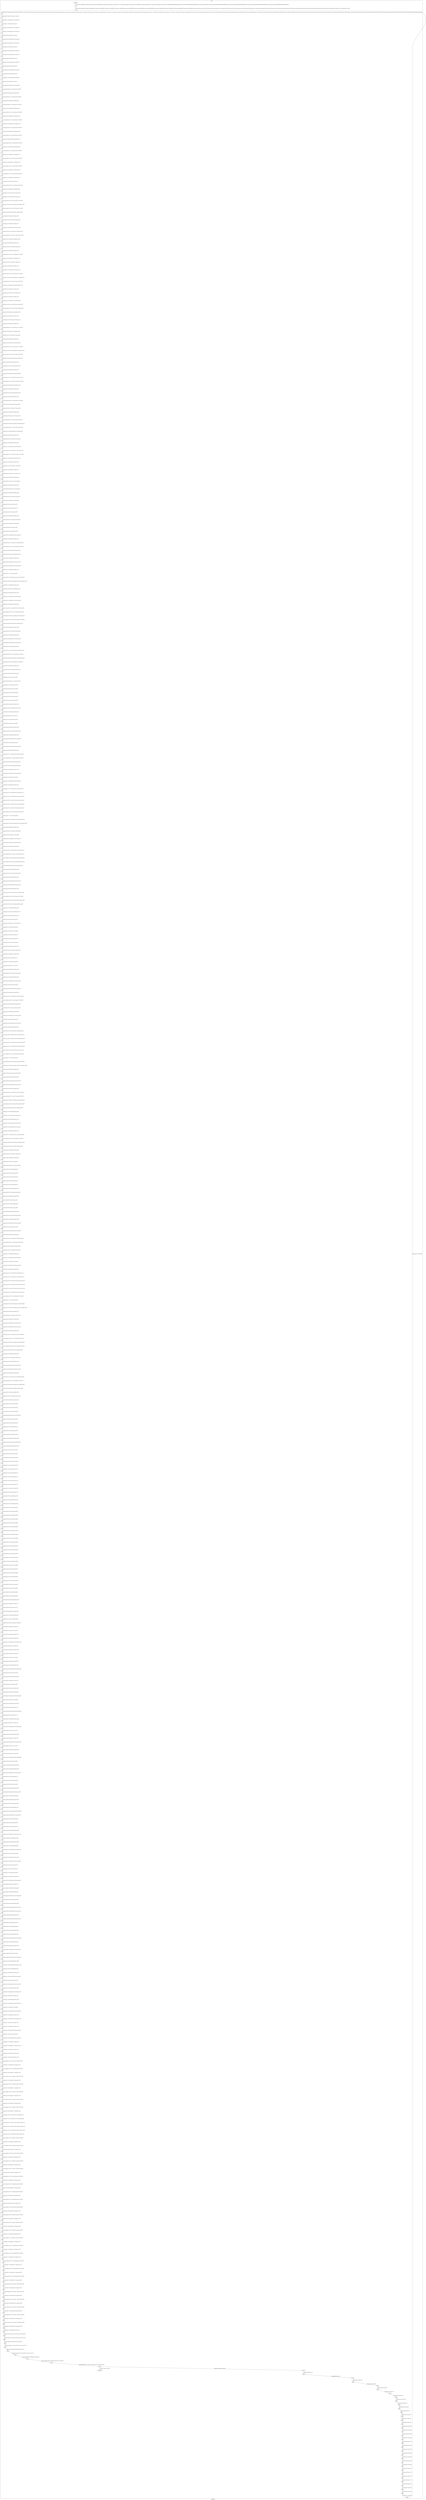 digraph G {
label="Btor2XCFA";
subgraph cluster_0 {
label="main";
main_init[];
l1[];
l3[];
l4[];
l5[];
l6[];
l7[];
l8[];
l9[];
l10[];
l11[];
l12[];
l13[];
l14[];
l15[];
l16[];
l17[];
l18[];
l19[];
l20[];
l21[];
l22[];
l23[];
l24[];
l25[];
l26[];
l27[];
l28[];
l29[];
l30[];
l31[];
l32[];
l33[];
l34[];
l35[];
l36[];
l37[];
l38[];
l39[];
l40[];
l41[];
l42[];
l43[];
l44[];
l45[];
l46[];
l47[];
l48[];
l49[];
l50[];
l51[];
l52[];
l53[];
l54[];
l55[];
l56[];
l57[];
l58[];
l59[];
l60[];
l61[];
l62[];
l63[];
l64[];
l65[];
l66[];
l67[];
l68[];
l69[];
l70[];
l71[];
l72[];
l73[];
l74[];
l75[];
l76[];
l77[];
l78[];
l79[];
l80[];
l81[];
l82[];
l83[];
l84[];
l85[];
l86[];
l87[];
l88[];
l89[];
l90[];
l91[];
l92[];
l93[];
l94[];
l95[];
l96[];
l97[];
l98[];
l99[];
l100[];
l101[];
l102[];
l103[];
l104[];
l105[];
l106[];
l107[];
l108[];
l109[];
l110[];
l111[];
l112[];
l113[];
l114[];
l115[];
l116[];
l117[];
l118[];
l119[];
l120[];
l121[];
l122[];
l123[];
l124[];
l125[];
l126[];
l127[];
l128[];
l129[];
l130[];
l131[];
l132[];
l133[];
l134[];
l135[];
l136[];
l137[];
l138[];
l139[];
l140[];
l141[];
l142[];
l143[];
l144[];
l145[];
l146[];
l147[];
l148[];
l149[];
l150[];
l151[];
l152[];
l153[];
l154[];
l155[];
l156[];
l157[];
l158[];
l159[];
l160[];
l161[];
l162[];
l163[];
l164[];
l165[];
l166[];
l167[];
l168[];
l169[];
l170[];
l171[];
l172[];
l173[];
l174[];
l175[];
l176[];
l177[];
l178[];
l179[];
l180[];
l181[];
l182[];
l183[];
l184[];
l185[];
l186[];
l187[];
l188[];
l189[];
l190[];
l191[];
l192[];
l193[];
l194[];
l195[];
l196[];
l197[];
l198[];
l199[];
l200[];
l201[];
l202[];
l203[];
l204[];
l205[];
l206[];
l207[];
l208[];
l209[];
l210[];
l211[];
l212[];
l213[];
l214[];
l215[];
l216[];
l217[];
l218[];
l219[];
l220[];
l221[];
l222[];
l223[];
l224[];
l225[];
l226[];
l227[];
l228[];
l229[];
l230[];
l231[];
l232[];
l233[];
l234[];
l235[];
l236[];
l237[];
l238[];
l239[];
l240[];
l241[];
l242[];
l243[];
l244[];
l245[];
l246[];
l247[];
l248[];
l249[];
l250[];
l251[];
l252[];
l253[];
l254[];
l255[];
l256[];
l257[];
l258[];
l259[];
l260[];
l261[];
l262[];
l263[];
l264[];
l265[];
l266[];
l267[];
l268[];
l269[];
l270[];
l271[];
l272[];
l273[];
l274[];
l275[];
l276[];
l277[];
l278[];
l279[];
l280[];
l281[];
l282[];
l283[];
l284[];
l285[];
l286[];
l287[];
l288[];
l289[];
l290[];
l291[];
l292[];
l293[];
l294[];
l295[];
l296[];
l297[];
l298[];
l299[];
l300[];
l301[];
l302[];
l303[];
l304[];
l305[];
l306[];
l307[];
l308[];
l309[];
l310[];
l311[];
l312[];
l313[];
l314[];
l315[];
l316[];
l317[];
l318[];
l319[];
l320[];
l321[];
l322[];
l323[];
l324[];
l325[];
l326[];
l327[];
l328[];
l329[];
l330[];
l331[];
l332[];
l333[];
l334[];
l335[];
l336[];
l337[];
l338[];
l339[];
l340[];
l341[];
l342[];
l343[];
l344[];
l345[];
l346[];
l347[];
l348[];
l349[];
l350[];
l351[];
l352[];
l353[];
l354[];
l355[];
l356[];
l357[];
l358[];
l359[];
l360[];
l361[];
l362[];
l363[];
l364[];
l365[];
l366[];
l367[];
l368[];
l369[];
l370[];
l371[];
l372[];
l373[];
l374[];
l375[];
l376[];
l377[];
l378[];
l379[];
l380[];
l381[];
l382[];
l383[];
l384[];
l385[];
l386[];
l387[];
l388[];
l389[];
l390[];
l391[];
l392[];
l393[];
l394[];
l395[];
l396[];
l397[];
l398[];
l399[];
l400[];
l401[];
l402[];
l403[];
l404[];
l405[];
l406[];
l407[];
l408[];
l409[];
l410[];
l411[];
l412[];
l413[];
l414[];
l415[];
l416[];
l417[];
l418[];
l419[];
l420[];
l421[];
l422[];
l423[];
l424[];
l425[];
l426[];
l427[];
l428[];
l429[];
l430[];
l431[];
l432[];
l433[];
l434[];
l435[];
l436[];
l437[];
l438[];
l439[];
l440[];
l441[];
l442[];
l443[];
l444[];
l445[];
l446[];
l447[];
l448[];
l449[];
l450[];
l451[];
l452[];
l453[];
l454[];
l455[];
l456[];
l457[];
l458[];
l459[];
l460[];
l461[];
l462[];
l463[];
l464[];
l465[];
l466[];
l467[];
l468[];
l469[];
l470[];
l471[];
l472[];
l473[];
l474[];
l475[];
l476[];
l477[];
l478[];
l479[];
l480[];
l481[];
l482[];
l483[];
l484[];
l485[];
l486[];
l487[];
l488[];
l489[];
l490[];
l491[];
l492[];
l493[];
l494[];
l495[];
l496[];
l497[];
l498[];
l499[];
l500[];
l501[];
l502[];
l503[];
l504[];
l505[];
l506[];
l507[];
l508[];
l509[];
l510[];
l511[];
l512[];
l513[];
l514[];
l515[];
l516[];
l517[];
l518[];
l519[];
l520[];
l521[];
l522[];
l523[];
l524[];
l525[];
l526[];
l527[];
l528[];
l529[];
l530[];
l531[];
l532[];
l533[];
l534[];
l535[];
l536[];
l537[];
l538[];
l539[];
l540[];
l541[];
l542[];
l543[];
l544[];
l545[];
l546[];
l547[];
l548[];
l549[];
l550[];
l551[];
l552[];
l553[];
l554[];
l555[];
l556[];
l557[];
l558[];
l559[];
l560[];
l561[];
l562[];
l563[];
l564[];
l565[];
l566[];
l567[];
l568[];
l569[];
l570[];
l571[];
l572[];
l573[];
l574[];
l575[];
l576[];
l577[];
l578[];
l579[];
l580[];
l581[];
l582[];
l583[];
l584[];
l585[];
l586[];
l587[];
l588[];
l589[];
l590[];
l591[];
l592[];
l593[];
l594[];
l595[];
l596[];
l597[];
l598[];
l599[];
l600[];
l601[];
l602[];
l603[];
l604[];
l605[];
l606[];
l607[];
l608[];
l609[];
l610[];
l611[];
l612[];
l613[];
l614[];
l615[];
l616[];
main_error[];
l617[];
l618[];
l619[];
l620[];
l621[];
l622[];
l623[];
l624[];
l625[];
l626[];
l627[];
l628[];
l629[];
l630[];
l631[];
l632[];
l633[];
l634[];
l635[];
l636[];
l637[];
l638[];
l639[];
l640[];
l641[];
l642[];
l643[];
l644[];
l645[];
l646[];
l647[];
l648[];
l649[];
l650[];
main_init -> l1 [label="[(assign const_5 #b00000000),(assign const_30 #b0),(assign const_94 #b00000000),(assign const_185 #b1),(assign const_188 #b11111111),(assign const_194 #b00011000),(assign const_197 #b00000001),(assign const_218 #b00001110),(assign const_241 #b00000110),(assign const_312 #b000000000000000000000000),(assign const_314 #b00000000000000000000000000000000),(assign const_336 #b00000010),(assign const_385 #b00000000000000000000000000011000),(assign const_455 #b00000000000000000000000000001110),(assign const_525 #b00000000000000000000000000000110),(assign const_797 #b00000000000000000000000000000001)] "];
l3 -> l4 [label="[(havoc input_121),(havoc input_123),(havoc input_125),(havoc input_127),(havoc input_129),(havoc input_131),(havoc input_133),(havoc input_135),(havoc input_137),(havoc input_139),(havoc input_141),(havoc input_143),(havoc input_145),(havoc input_147),(havoc input_149),(havoc input_151),(havoc input_153),(havoc input_155),(havoc input_157),(havoc input_159),(havoc input_161),(havoc input_163),(havoc input_165),(havoc input_167),(havoc input_169),(havoc input_171),(havoc input_173),(havoc input_175),(havoc input_177),(havoc input_179),(havoc input_181),(havoc input_183),(havoc input_187),(havoc input_192),(havoc input_203),(havoc input_211),(havoc input_216),(havoc input_226),(havoc input_234),(havoc input_239),(havoc input_249),(havoc input_257),(havoc input_262),(havoc input_271),(havoc input_279),(havoc input_282),(havoc input_285),(havoc input_288),(havoc input_291),(havoc input_298),(havoc input_308),(havoc input_320),(havoc input_332),(havoc input_344),(havoc input_355),(havoc input_362),(havoc input_372),(havoc input_391),(havoc input_403),(havoc input_414),(havoc input_425),(havoc input_432),(havoc input_442),(havoc input_461),(havoc input_473),(havoc input_484),(havoc input_495),(havoc input_502),(havoc input_512),(havoc input_531),(havoc input_543),(havoc input_554)] "];
l4 -> l5 [label="[(assign binary_75 (bvand (bvnot state_31) state_33))] "];
l5 -> l6 [label="[(assign binary_76 (bvand binary_75 (bvnot state_35)))] "];
l6 -> l7 [label="[(assign binary_77 (bvand binary_76 state_37))] "];
l7 -> l8 [label="[(assign binary_78 (bvand binary_77 (bvnot state_39)))] "];
l8 -> l9 [label="[(assign binary_79 (bvand binary_78 (bvnot state_41)))] "];
l9 -> l10 [label="[(assign binary_80 (bvand binary_79 state_43))] "];
l10 -> l11 [label="[(assign binary_81 (bvand binary_80 (bvnot state_45)))] "];
l11 -> l12 [label="[(assign binary_82 (bvand binary_81 (bvnot state_47)))] "];
l12 -> l13 [label="[(assign binary_83 (bvand binary_82 state_49))] "];
l13 -> l14 [label="[(assign binary_84 (bvand binary_83 (bvnot state_51)))] "];
l14 -> l15 [label="[(assign binary_85 (bvand binary_84 (bvnot state_53)))] "];
l15 -> l16 [label="[(assign binary_86 (bvand binary_85 state_55))] "];
l16 -> l17 [label="[(assign binary_87 (bvand binary_86 (bvnot state_57)))] "];
l17 -> l18 [label="[(assign binary_88 (bvand binary_87 state_59))] "];
l18 -> l19 [label="[(assign binary_89 (bvand binary_88 (bvnot state_61)))] "];
l19 -> l20 [label="[(assign binary_90 (bvand binary_89 state_63))] "];
l20 -> l21 [label="[(assign binary_91 (bvand binary_90 (bvnot state_65)))] "];
l21 -> l22 [label="[(assign binary_92 (bvand binary_91 state_67))] "];
l22 -> l23 [label="[(assign binary_93 (bvand binary_92 (bvnot state_69)))] "];
l23 -> l24 [label="[(assign comparison_95 (ite (= const_94 state_6) #b1 #b0))] "];
l24 -> l25 [label="[(assign binary_96 (bvand binary_93 comparison_95))] "];
l25 -> l26 [label="[(assign comparison_97 (ite (= const_94 state_8) #b1 #b0))] "];
l26 -> l27 [label="[(assign binary_98 (bvand binary_96 comparison_97))] "];
l27 -> l28 [label="[(assign comparison_99 (ite (= const_94 state_10) #b1 #b0))] "];
l28 -> l29 [label="[(assign binary_100 (bvand binary_98 comparison_99))] "];
l29 -> l30 [label="[(assign comparison_101 (ite (= const_94 state_12) #b1 #b0))] "];
l30 -> l31 [label="[(assign binary_102 (bvand binary_100 comparison_101))] "];
l31 -> l32 [label="[(assign comparison_103 (ite (= const_94 state_14) #b1 #b0))] "];
l32 -> l33 [label="[(assign binary_104 (bvand binary_102 comparison_103))] "];
l33 -> l34 [label="[(assign comparison_105 (ite (= const_94 state_16) #b1 #b0))] "];
l34 -> l35 [label="[(assign binary_106 (bvand binary_104 comparison_105))] "];
l35 -> l36 [label="[(assign comparison_107 (ite (= const_94 state_18) #b1 #b0))] "];
l36 -> l37 [label="[(assign binary_108 (bvand binary_106 comparison_107))] "];
l37 -> l38 [label="[(assign comparison_109 (ite (= const_94 state_20) #b1 #b0))] "];
l38 -> l39 [label="[(assign binary_110 (bvand binary_108 comparison_109))] "];
l39 -> l40 [label="[(assign comparison_111 (ite (= const_94 state_22) #b1 #b0))] "];
l40 -> l41 [label="[(assign binary_112 (bvand binary_110 comparison_111))] "];
l41 -> l42 [label="[(assign comparison_113 (ite (= const_94 state_24) #b1 #b0))] "];
l42 -> l43 [label="[(assign binary_114 (bvand binary_112 comparison_113))] "];
l43 -> l44 [label="[(assign comparison_115 (ite (= const_94 state_26) #b1 #b0))] "];
l44 -> l45 [label="[(assign binary_116 (bvand binary_114 comparison_115))] "];
l45 -> l46 [label="[(assign comparison_117 (ite (= const_94 state_28) #b1 #b0))] "];
l46 -> l47 [label="[(assign binary_118 (bvand binary_116 comparison_117))] "];
l47 -> l48 [label="[(assign binary_119 (bvand state_73 binary_118))] "];
l48 -> l49 [label="[(assign comparison_189 (ite (= const_188 input_123) #b1 #b0))] "];
l49 -> l50 [label="[(assign binary_190 (bvand input_149 comparison_189))] "];
l50 -> l51 [label="[(assign binary_191 (bvor (bvnot input_187) binary_190))] "];
l51 -> l52 [label="[(assign binary_193 (bvand input_149 (bvnot input_187)))] "];
l52 -> l53 [label="[(assign comparison_195 (ite (= const_194 input_123) #b1 #b0))] "];
l53 -> l54 [label="[(assign binary_196 (bvand (bvnot comparison_189) comparison_195))] "];
l54 -> l55 [label="[(assign comparison_198 (ite (= const_197 input_121) #b1 #b0))] "];
l55 -> l56 [label="[(assign binary_199 (bvand binary_196 (bvnot comparison_198)))] "];
l56 -> l57 [label="[(assign binary_200 (bvand binary_193 binary_199))] "];
l57 -> l58 [label="[(assign binary_201 (bvor (bvnot input_192) binary_200))] "];
l58 -> l59 [label="[(assign binary_202 (bvand binary_191 binary_201))] "];
l59 -> l60 [label="[(assign binary_204 (bvand binary_193 (bvnot input_192)))] "];
l60 -> l61 [label="[(assign ternary_205 (ite (= input_192 #b1) const_94 input_121))] "];
l61 -> l62 [label="[(assign comparison_206 (ite (= const_197 ternary_205) #b1 #b0))] "];
l62 -> l63 [label="[(assign binary_207 (bvand binary_196 comparison_206))] "];
l63 -> l64 [label="[(assign binary_208 (bvand binary_204 binary_207))] "];
l64 -> l65 [label="[(assign binary_209 (bvor (bvnot input_203) binary_208))] "];
l65 -> l66 [label="[(assign binary_210 (bvand binary_202 binary_209))] "];
l66 -> l67 [label="[(assign comparison_212 (ite (= const_188 input_127) #b1 #b0))] "];
l67 -> l68 [label="[(assign binary_213 (bvand input_155 comparison_212))] "];
l68 -> l69 [label="[(assign binary_214 (bvor (bvnot input_211) binary_213))] "];
l69 -> l70 [label="[(assign binary_215 (bvand binary_210 binary_214))] "];
l70 -> l71 [label="[(assign binary_217 (bvand input_155 (bvnot input_211)))] "];
l71 -> l72 [label="[(assign comparison_219 (ite (= const_218 input_127) #b1 #b0))] "];
l72 -> l73 [label="[(assign binary_220 (bvand (bvnot comparison_212) comparison_219))] "];
l73 -> l74 [label="[(assign comparison_221 (ite (= const_197 input_125) #b1 #b0))] "];
l74 -> l75 [label="[(assign binary_222 (bvand binary_220 (bvnot comparison_221)))] "];
l75 -> l76 [label="[(assign binary_223 (bvand binary_217 binary_222))] "];
l76 -> l77 [label="[(assign binary_224 (bvor (bvnot input_216) binary_223))] "];
l77 -> l78 [label="[(assign binary_225 (bvand binary_215 binary_224))] "];
l78 -> l79 [label="[(assign binary_227 (bvand binary_217 (bvnot input_216)))] "];
l79 -> l80 [label="[(assign ternary_228 (ite (= input_216 #b1) const_94 input_125))] "];
l80 -> l81 [label="[(assign comparison_229 (ite (= const_197 ternary_228) #b1 #b0))] "];
l81 -> l82 [label="[(assign binary_230 (bvand binary_220 comparison_229))] "];
l82 -> l83 [label="[(assign binary_231 (bvand binary_227 binary_230))] "];
l83 -> l84 [label="[(assign binary_232 (bvor (bvnot input_226) binary_231))] "];
l84 -> l85 [label="[(assign binary_233 (bvand binary_225 binary_232))] "];
l85 -> l86 [label="[(assign comparison_235 (ite (= const_188 input_131) #b1 #b0))] "];
l86 -> l87 [label="[(assign binary_236 (bvand input_161 comparison_235))] "];
l87 -> l88 [label="[(assign binary_237 (bvor (bvnot input_234) binary_236))] "];
l88 -> l89 [label="[(assign binary_238 (bvand binary_233 binary_237))] "];
l89 -> l90 [label="[(assign binary_240 (bvand input_161 (bvnot input_234)))] "];
l90 -> l91 [label="[(assign comparison_242 (ite (= const_241 input_131) #b1 #b0))] "];
l91 -> l92 [label="[(assign binary_243 (bvand (bvnot comparison_235) comparison_242))] "];
l92 -> l93 [label="[(assign comparison_244 (ite (= const_197 input_129) #b1 #b0))] "];
l93 -> l94 [label="[(assign binary_245 (bvand binary_243 (bvnot comparison_244)))] "];
l94 -> l95 [label="[(assign binary_246 (bvand binary_240 binary_245))] "];
l95 -> l96 [label="[(assign binary_247 (bvor (bvnot input_239) binary_246))] "];
l96 -> l97 [label="[(assign binary_248 (bvand binary_238 binary_247))] "];
l97 -> l98 [label="[(assign binary_250 (bvand binary_240 (bvnot input_239)))] "];
l98 -> l99 [label="[(assign ternary_251 (ite (= input_239 #b1) const_94 input_129))] "];
l99 -> l100 [label="[(assign comparison_252 (ite (= const_197 ternary_251) #b1 #b0))] "];
l100 -> l101 [label="[(assign binary_253 (bvand binary_243 comparison_252))] "];
l101 -> l102 [label="[(assign binary_254 (bvand binary_250 binary_253))] "];
l102 -> l103 [label="[(assign binary_255 (bvor (bvnot input_249) binary_254))] "];
l103 -> l104 [label="[(assign binary_256 (bvand binary_248 binary_255))] "];
l104 -> l105 [label="[(assign comparison_258 (ite (= const_188 input_135) #b1 #b0))] "];
l105 -> l106 [label="[(assign binary_259 (bvand input_167 comparison_258))] "];
l106 -> l107 [label="[(assign binary_260 (bvor (bvnot input_257) binary_259))] "];
l107 -> l108 [label="[(assign binary_261 (bvand binary_256 binary_260))] "];
l108 -> l109 [label="[(assign binary_263 (bvand input_167 (bvnot input_257)))] "];
l109 -> l110 [label="[(assign comparison_264 (ite (= const_94 input_135) #b1 #b0))] "];
l110 -> l111 [label="[(assign binary_265 (bvand (bvnot comparison_258) comparison_264))] "];
l111 -> l112 [label="[(assign comparison_266 (ite (= const_197 input_133) #b1 #b0))] "];
l112 -> l113 [label="[(assign binary_267 (bvand binary_265 (bvnot comparison_266)))] "];
l113 -> l114 [label="[(assign binary_268 (bvand binary_263 binary_267))] "];
l114 -> l115 [label="[(assign binary_269 (bvor (bvnot input_262) binary_268))] "];
l115 -> l116 [label="[(assign binary_270 (bvand binary_261 binary_269))] "];
l116 -> l117 [label="[(assign binary_272 (bvand binary_263 (bvnot input_262)))] "];
l117 -> l118 [label="[(assign ternary_273 (ite (= input_262 #b1) const_94 input_133))] "];
l118 -> l119 [label="[(assign comparison_274 (ite (= const_197 ternary_273) #b1 #b0))] "];
l119 -> l120 [label="[(assign binary_275 (bvand binary_265 comparison_274))] "];
l120 -> l121 [label="[(assign binary_276 (bvand binary_272 binary_275))] "];
l121 -> l122 [label="[(assign binary_277 (bvor (bvnot input_271) binary_276))] "];
l122 -> l123 [label="[(assign binary_278 (bvand binary_270 binary_277))] "];
l123 -> l124 [label="[(assign binary_280 (bvor input_171 (bvnot input_279)))] "];
l124 -> l125 [label="[(assign binary_281 (bvand binary_278 binary_280))] "];
l125 -> l126 [label="[(assign binary_283 (bvor input_175 (bvnot input_282)))] "];
l126 -> l127 [label="[(assign binary_284 (bvand binary_281 binary_283))] "];
l127 -> l128 [label="[(assign binary_286 (bvor input_179 (bvnot input_285)))] "];
l128 -> l129 [label="[(assign binary_287 (bvand binary_284 binary_286))] "];
l129 -> l130 [label="[(assign binary_289 (bvor input_183 (bvnot input_288)))] "];
l130 -> l131 [label="[(assign binary_290 (bvand binary_287 binary_289))] "];
l131 -> l132 [label="[(assign binary_292 (bvor input_165 input_257))] "];
l132 -> l133 [label="[(assign binary_293 (bvor binary_292 input_271))] "];
l133 -> l134 [label="[(assign binary_294 (bvor input_169 input_279))] "];
l134 -> l135 [label="[(assign binary_295 (bvand binary_293 binary_294))] "];
l135 -> l136 [label="[(assign binary_296 (bvor (bvnot input_291) binary_295))] "];
l136 -> l137 [label="[(assign binary_297 (bvand binary_290 binary_296))] "];
l137 -> l138 [label="[(assign binary_299 (bvor input_163 input_262))] "];
l138 -> l139 [label="[(assign binary_300 (bvor binary_299 input_291))] "];
l139 -> l140 [label="[(assign binary_301 (bvand binary_294 (bvnot input_291)))] "];
l140 -> l141 [label="[(assign binary_302 (bvand binary_300 binary_301))] "];
l141 -> l142 [label="[(assign ternary_303 (ite (= input_291 #b1) const_94 ternary_273))] "];
l142 -> l143 [label="[(assign comparison_304 (ite (= const_94 ternary_303) #b1 #b0))] "];
l143 -> l144 [label="[(assign binary_305 (bvand binary_302 comparison_304))] "];
l144 -> l145 [label="[(assign binary_306 (bvor (bvnot input_298) binary_305))] "];
l145 -> l146 [label="[(assign binary_307 (bvand binary_297 binary_306))] "];
l146 -> l147 [label="[(assign binary_309 (bvand binary_272 (bvnot input_271)))] "];
l147 -> l148 [label="[(assign binary_310 (bvand binary_301 (bvnot input_298)))] "];
l148 -> l149 [label="[(assign binary_311 (bvand binary_309 binary_310))] "];
l149 -> l150 [label="[(assign binary_313 (++ const_312 input_135))] "];
l150 -> l151 [label="[(assign comparison_315 (ite (bvule binary_313 const_314) #b1 #b0))] "];
l151 -> l152 [label="[(assign binary_316 (bvand (bvnot comparison_258) (bvnot comparison_315)))] "];
l152 -> l153 [label="[(assign binary_317 (bvand binary_311 binary_316))] "];
l153 -> l154 [label="[(assign binary_318 (bvor (bvnot input_308) binary_317))] "];
l154 -> l155 [label="[(assign binary_319 (bvand binary_307 binary_318))] "];
l155 -> l156 [label="[(assign binary_321 (bvand binary_309 (bvnot input_308)))] "];
l156 -> l157 [label="[(assign binary_322 (bvand binary_310 (bvnot input_308)))] "];
l157 -> l158 [label="[(assign binary_323 (bvand binary_321 binary_322))] "];
l158 -> l159 [label="[(assign ternary_324 (ite (= input_298 #b1) const_197 ternary_303))] "];
l159 -> l160 [label="[(assign comparison_325 (ite (= const_197 ternary_324) #b1 #b0))] "];
l160 -> l161 [label="[(assign binary_326 (bvand (bvnot comparison_258) comparison_325))] "];
l161 -> l162 [label="[(assign comparison_327 (ite (bvule const_314 binary_313) #b1 #b0))] "];
l162 -> l163 [label="[(assign binary_328 (bvand binary_326 (bvnot comparison_327)))] "];
l163 -> l164 [label="[(assign binary_329 (bvand binary_323 binary_328))] "];
l164 -> l165 [label="[(assign binary_330 (bvor (bvnot input_320) binary_329))] "];
l165 -> l166 [label="[(assign binary_331 (bvand binary_319 binary_330))] "];
l166 -> l167 [label="[(assign binary_333 (bvand binary_321 (bvnot input_320)))] "];
l167 -> l168 [label="[(assign binary_334 (bvand binary_322 (bvnot input_320)))] "];
l168 -> l169 [label="[(assign binary_335 (bvand binary_333 binary_334))] "];
l169 -> l170 [label="[(assign ternary_337 (ite (= input_320 #b1) const_336 ternary_324))] "];
l170 -> l171 [label="[(assign comparison_338 (ite (= const_94 ternary_337) #b1 #b0))] "];
l171 -> l172 [label="[(assign binary_339 (bvand (bvnot comparison_258) comparison_338))] "];
l172 -> l173 [label="[(assign binary_340 (bvand (bvnot comparison_327) binary_339))] "];
l173 -> l174 [label="[(assign binary_341 (bvand binary_335 binary_340))] "];
l174 -> l175 [label="[(assign binary_342 (bvor (bvnot input_332) binary_341))] "];
l175 -> l176 [label="[(assign binary_343 (bvand binary_331 binary_342))] "];
l176 -> l177 [label="[(assign binary_345 (bvor input_145 input_192))] "];
l177 -> l178 [label="[(assign binary_346 (bvand input_171 (bvnot input_279)))] "];
l178 -> l179 [label="[(assign binary_347 (bvor binary_346 input_291))] "];
l179 -> l180 [label="[(assign binary_348 (bvor binary_347 input_298))] "];
l180 -> l181 [label="[(assign binary_349 (bvor binary_348 input_308))] "];
l181 -> l182 [label="[(assign binary_350 (bvor binary_349 input_320))] "];
l182 -> l183 [label="[(assign binary_351 (bvor binary_350 input_332))] "];
l183 -> l184 [label="[(assign binary_352 (bvand binary_345 binary_351))] "];
l184 -> l185 [label="[(assign binary_353 (bvor (bvnot input_344) binary_352))] "];
l185 -> l186 [label="[(assign binary_354 (bvand binary_343 binary_353))] "];
l186 -> l187 [label="[(assign binary_356 (bvor input_147 input_187))] "];
l187 -> l188 [label="[(assign binary_357 (bvor binary_356 input_203))] "];
l188 -> l189 [label="[(assign binary_358 (bvor input_173 input_282))] "];
l189 -> l190 [label="[(assign binary_359 (bvand binary_357 binary_358))] "];
l190 -> l191 [label="[(assign binary_360 (bvor (bvnot input_355) binary_359))] "];
l191 -> l192 [label="[(assign binary_361 (bvand binary_354 binary_360))] "];
l192 -> l193 [label="[(assign binary_363 (bvand binary_345 (bvnot input_344)))] "];
l193 -> l194 [label="[(assign binary_364 (bvor binary_363 input_355))] "];
l194 -> l195 [label="[(assign binary_365 (bvand binary_358 (bvnot input_355)))] "];
l195 -> l196 [label="[(assign binary_366 (bvand binary_364 binary_365))] "];
l196 -> l197 [label="[(assign ternary_367 (ite (= input_355 #b1) const_94 ternary_205))] "];
l197 -> l198 [label="[(assign comparison_368 (ite (= const_94 ternary_367) #b1 #b0))] "];
l198 -> l199 [label="[(assign binary_369 (bvand binary_366 comparison_368))] "];
l199 -> l200 [label="[(assign binary_370 (bvor (bvnot input_362) binary_369))] "];
l200 -> l201 [label="[(assign binary_371 (bvand binary_361 binary_370))] "];
l201 -> l202 [label="[(assign binary_373 (bvand binary_204 (bvnot input_203)))] "];
l202 -> l203 [label="[(assign binary_374 (bvor binary_373 input_344))] "];
l203 -> l204 [label="[(assign binary_375 (bvand binary_365 (bvnot input_362)))] "];
l204 -> l205 [label="[(assign binary_376 (bvand binary_374 binary_375))] "];
l205 -> l206 [label="[(assign ternary_377 (ite (= input_291 #b1) const_188 input_137))] "];
l206 -> l207 [label="[(assign ternary_378 (ite (= input_298 #b1) const_94 ternary_377))] "];
l207 -> l208 [label="[(assign ternary_379 (ite (= input_308 #b1) input_135 ternary_378))] "];
l208 -> l209 [label="[(assign ternary_380 (ite (= input_320 #b1) input_135 ternary_379))] "];
l209 -> l210 [label="[(assign ternary_381 (ite (= input_332 #b1) input_135 ternary_380))] "];
l210 -> l211 [label="[(assign ternary_382 (ite (= input_344 #b1) ternary_381 input_123))] "];
l211 -> l212 [label="[(assign comparison_383 (ite (= const_188 ternary_382) #b1 #b0))] "];
l212 -> l213 [label="[(assign binary_384 (++ const_312 ternary_382))] "];
l213 -> l214 [label="[(assign comparison_386 (ite (bvule binary_384 const_385) #b1 #b0))] "];
l214 -> l215 [label="[(assign binary_387 (bvand (bvnot comparison_383) (bvnot comparison_386)))] "];
l215 -> l216 [label="[(assign binary_388 (bvand binary_376 binary_387))] "];
l216 -> l217 [label="[(assign binary_389 (bvor (bvnot input_372) binary_388))] "];
l217 -> l218 [label="[(assign binary_390 (bvand binary_371 binary_389))] "];
l218 -> l219 [label="[(assign binary_392 (bvand binary_374 (bvnot input_372)))] "];
l219 -> l220 [label="[(assign binary_393 (bvand binary_375 (bvnot input_372)))] "];
l220 -> l221 [label="[(assign binary_394 (bvand binary_392 binary_393))] "];
l221 -> l222 [label="[(assign ternary_395 (ite (= input_362 #b1) const_197 ternary_367))] "];
l222 -> l223 [label="[(assign comparison_396 (ite (= const_197 ternary_395) #b1 #b0))] "];
l223 -> l224 [label="[(assign binary_397 (bvand (bvnot comparison_383) comparison_396))] "];
l224 -> l225 [label="[(assign comparison_398 (ite (bvule const_385 binary_384) #b1 #b0))] "];
l225 -> l226 [label="[(assign binary_399 (bvand binary_397 (bvnot comparison_398)))] "];
l226 -> l227 [label="[(assign binary_400 (bvand binary_394 binary_399))] "];
l227 -> l228 [label="[(assign binary_401 (bvor (bvnot input_391) binary_400))] "];
l228 -> l229 [label="[(assign binary_402 (bvand binary_390 binary_401))] "];
l229 -> l230 [label="[(assign binary_404 (bvand binary_392 (bvnot input_391)))] "];
l230 -> l231 [label="[(assign binary_405 (bvand binary_393 (bvnot input_391)))] "];
l231 -> l232 [label="[(assign binary_406 (bvand binary_404 binary_405))] "];
l232 -> l233 [label="[(assign ternary_407 (ite (= input_391 #b1) const_336 ternary_395))] "];
l233 -> l234 [label="[(assign comparison_408 (ite (= const_94 ternary_407) #b1 #b0))] "];
l234 -> l235 [label="[(assign binary_409 (bvand (bvnot comparison_383) comparison_408))] "];
l235 -> l236 [label="[(assign binary_410 (bvand (bvnot comparison_398) binary_409))] "];
l236 -> l237 [label="[(assign binary_411 (bvand binary_406 binary_410))] "];
l237 -> l238 [label="[(assign binary_412 (bvor (bvnot input_403) binary_411))] "];
l238 -> l239 [label="[(assign binary_413 (bvand binary_402 binary_412))] "];
l239 -> l240 [label="[(assign binary_415 (bvor input_151 input_216))] "];
l240 -> l241 [label="[(assign binary_416 (bvand input_175 (bvnot input_282)))] "];
l241 -> l242 [label="[(assign binary_417 (bvor binary_416 input_355))] "];
l242 -> l243 [label="[(assign binary_418 (bvor binary_417 input_362))] "];
l243 -> l244 [label="[(assign binary_419 (bvor binary_418 input_372))] "];
l244 -> l245 [label="[(assign binary_420 (bvor binary_419 input_391))] "];
l245 -> l246 [label="[(assign binary_421 (bvor binary_420 input_403))] "];
l246 -> l247 [label="[(assign binary_422 (bvand binary_415 binary_421))] "];
l247 -> l248 [label="[(assign binary_423 (bvor (bvnot input_414) binary_422))] "];
l248 -> l249 [label="[(assign binary_424 (bvand binary_413 binary_423))] "];
l249 -> l250 [label="[(assign binary_426 (bvor input_153 input_211))] "];
l250 -> l251 [label="[(assign binary_427 (bvor binary_426 input_226))] "];
l251 -> l252 [label="[(assign binary_428 (bvor input_177 input_285))] "];
l252 -> l253 [label="[(assign binary_429 (bvand binary_427 binary_428))] "];
l253 -> l254 [label="[(assign binary_430 (bvor (bvnot input_425) binary_429))] "];
l254 -> l255 [label="[(assign binary_431 (bvand binary_424 binary_430))] "];
l255 -> l256 [label="[(assign binary_433 (bvand binary_415 (bvnot input_414)))] "];
l256 -> l257 [label="[(assign binary_434 (bvor binary_433 input_425))] "];
l257 -> l258 [label="[(assign binary_435 (bvand binary_428 (bvnot input_425)))] "];
l258 -> l259 [label="[(assign binary_436 (bvand binary_434 binary_435))] "];
l259 -> l260 [label="[(assign ternary_437 (ite (= input_425 #b1) const_94 ternary_228))] "];
l260 -> l261 [label="[(assign comparison_438 (ite (= const_94 ternary_437) #b1 #b0))] "];
l261 -> l262 [label="[(assign binary_439 (bvand binary_436 comparison_438))] "];
l262 -> l263 [label="[(assign binary_440 (bvor (bvnot input_432) binary_439))] "];
l263 -> l264 [label="[(assign binary_441 (bvand binary_431 binary_440))] "];
l264 -> l265 [label="[(assign binary_443 (bvand binary_227 (bvnot input_226)))] "];
l265 -> l266 [label="[(assign binary_444 (bvor binary_443 input_414))] "];
l266 -> l267 [label="[(assign binary_445 (bvand binary_435 (bvnot input_432)))] "];
l267 -> l268 [label="[(assign binary_446 (bvand binary_444 binary_445))] "];
l268 -> l269 [label="[(assign ternary_447 (ite (= input_355 #b1) const_188 input_139))] "];
l269 -> l270 [label="[(assign ternary_448 (ite (= input_362 #b1) const_194 ternary_447))] "];
l270 -> l271 [label="[(assign ternary_449 (ite (= input_372 #b1) ternary_382 ternary_448))] "];
l271 -> l272 [label="[(assign ternary_450 (ite (= input_391 #b1) ternary_382 ternary_449))] "];
l272 -> l273 [label="[(assign ternary_451 (ite (= input_403 #b1) ternary_382 ternary_450))] "];
l273 -> l274 [label="[(assign ternary_452 (ite (= input_414 #b1) ternary_451 input_127))] "];
l274 -> l275 [label="[(assign comparison_453 (ite (= const_188 ternary_452) #b1 #b0))] "];
l275 -> l276 [label="[(assign binary_454 (++ const_312 ternary_452))] "];
l276 -> l277 [label="[(assign comparison_456 (ite (bvule binary_454 const_455) #b1 #b0))] "];
l277 -> l278 [label="[(assign binary_457 (bvand (bvnot comparison_453) (bvnot comparison_456)))] "];
l278 -> l279 [label="[(assign binary_458 (bvand binary_446 binary_457))] "];
l279 -> l280 [label="[(assign binary_459 (bvor (bvnot input_442) binary_458))] "];
l280 -> l281 [label="[(assign binary_460 (bvand binary_441 binary_459))] "];
l281 -> l282 [label="[(assign binary_462 (bvand binary_444 (bvnot input_442)))] "];
l282 -> l283 [label="[(assign binary_463 (bvand binary_445 (bvnot input_442)))] "];
l283 -> l284 [label="[(assign binary_464 (bvand binary_462 binary_463))] "];
l284 -> l285 [label="[(assign ternary_465 (ite (= input_432 #b1) const_197 ternary_437))] "];
l285 -> l286 [label="[(assign comparison_466 (ite (= const_197 ternary_465) #b1 #b0))] "];
l286 -> l287 [label="[(assign binary_467 (bvand (bvnot comparison_453) comparison_466))] "];
l287 -> l288 [label="[(assign comparison_468 (ite (bvule const_455 binary_454) #b1 #b0))] "];
l288 -> l289 [label="[(assign binary_469 (bvand binary_467 (bvnot comparison_468)))] "];
l289 -> l290 [label="[(assign binary_470 (bvand binary_464 binary_469))] "];
l290 -> l291 [label="[(assign binary_471 (bvor (bvnot input_461) binary_470))] "];
l291 -> l292 [label="[(assign binary_472 (bvand binary_460 binary_471))] "];
l292 -> l293 [label="[(assign binary_474 (bvand binary_462 (bvnot input_461)))] "];
l293 -> l294 [label="[(assign binary_475 (bvand binary_463 (bvnot input_461)))] "];
l294 -> l295 [label="[(assign binary_476 (bvand binary_474 binary_475))] "];
l295 -> l296 [label="[(assign ternary_477 (ite (= input_461 #b1) const_336 ternary_465))] "];
l296 -> l297 [label="[(assign comparison_478 (ite (= const_94 ternary_477) #b1 #b0))] "];
l297 -> l298 [label="[(assign binary_479 (bvand (bvnot comparison_453) comparison_478))] "];
l298 -> l299 [label="[(assign binary_480 (bvand (bvnot comparison_468) binary_479))] "];
l299 -> l300 [label="[(assign binary_481 (bvand binary_476 binary_480))] "];
l300 -> l301 [label="[(assign binary_482 (bvor (bvnot input_473) binary_481))] "];
l301 -> l302 [label="[(assign binary_483 (bvand binary_472 binary_482))] "];
l302 -> l303 [label="[(assign binary_485 (bvor input_157 input_239))] "];
l303 -> l304 [label="[(assign binary_486 (bvand input_179 (bvnot input_285)))] "];
l304 -> l305 [label="[(assign binary_487 (bvor binary_486 input_425))] "];
l305 -> l306 [label="[(assign binary_488 (bvor binary_487 input_432))] "];
l306 -> l307 [label="[(assign binary_489 (bvor binary_488 input_442))] "];
l307 -> l308 [label="[(assign binary_490 (bvor binary_489 input_461))] "];
l308 -> l309 [label="[(assign binary_491 (bvor binary_490 input_473))] "];
l309 -> l310 [label="[(assign binary_492 (bvand binary_485 binary_491))] "];
l310 -> l311 [label="[(assign binary_493 (bvor (bvnot input_484) binary_492))] "];
l311 -> l312 [label="[(assign binary_494 (bvand binary_483 binary_493))] "];
l312 -> l313 [label="[(assign binary_496 (bvor input_159 input_234))] "];
l313 -> l314 [label="[(assign binary_497 (bvor binary_496 input_249))] "];
l314 -> l315 [label="[(assign binary_498 (bvor input_181 input_288))] "];
l315 -> l316 [label="[(assign binary_499 (bvand binary_497 binary_498))] "];
l316 -> l317 [label="[(assign binary_500 (bvor (bvnot input_495) binary_499))] "];
l317 -> l318 [label="[(assign binary_501 (bvand binary_494 binary_500))] "];
l318 -> l319 [label="[(assign binary_503 (bvand binary_485 (bvnot input_484)))] "];
l319 -> l320 [label="[(assign binary_504 (bvor binary_503 input_495))] "];
l320 -> l321 [label="[(assign binary_505 (bvand binary_498 (bvnot input_495)))] "];
l321 -> l322 [label="[(assign binary_506 (bvand binary_504 binary_505))] "];
l322 -> l323 [label="[(assign ternary_507 (ite (= input_495 #b1) const_94 ternary_251))] "];
l323 -> l324 [label="[(assign comparison_508 (ite (= const_94 ternary_507) #b1 #b0))] "];
l324 -> l325 [label="[(assign binary_509 (bvand binary_506 comparison_508))] "];
l325 -> l326 [label="[(assign binary_510 (bvor (bvnot input_502) binary_509))] "];
l326 -> l327 [label="[(assign binary_511 (bvand binary_501 binary_510))] "];
l327 -> l328 [label="[(assign binary_513 (bvand binary_250 (bvnot input_249)))] "];
l328 -> l329 [label="[(assign binary_514 (bvor binary_513 input_484))] "];
l329 -> l330 [label="[(assign binary_515 (bvand binary_505 (bvnot input_502)))] "];
l330 -> l331 [label="[(assign binary_516 (bvand binary_514 binary_515))] "];
l331 -> l332 [label="[(assign ternary_517 (ite (= input_425 #b1) const_188 input_141))] "];
l332 -> l333 [label="[(assign ternary_518 (ite (= input_432 #b1) const_218 ternary_517))] "];
l333 -> l334 [label="[(assign ternary_519 (ite (= input_442 #b1) ternary_452 ternary_518))] "];
l334 -> l335 [label="[(assign ternary_520 (ite (= input_461 #b1) ternary_452 ternary_519))] "];
l335 -> l336 [label="[(assign ternary_521 (ite (= input_473 #b1) ternary_452 ternary_520))] "];
l336 -> l337 [label="[(assign ternary_522 (ite (= input_484 #b1) ternary_521 input_131))] "];
l337 -> l338 [label="[(assign comparison_523 (ite (= const_188 ternary_522) #b1 #b0))] "];
l338 -> l339 [label="[(assign binary_524 (++ const_312 ternary_522))] "];
l339 -> l340 [label="[(assign comparison_526 (ite (bvule binary_524 const_525) #b1 #b0))] "];
l340 -> l341 [label="[(assign binary_527 (bvand (bvnot comparison_523) (bvnot comparison_526)))] "];
l341 -> l342 [label="[(assign binary_528 (bvand binary_516 binary_527))] "];
l342 -> l343 [label="[(assign binary_529 (bvor (bvnot input_512) binary_528))] "];
l343 -> l344 [label="[(assign binary_530 (bvand binary_511 binary_529))] "];
l344 -> l345 [label="[(assign binary_532 (bvand binary_514 (bvnot input_512)))] "];
l345 -> l346 [label="[(assign binary_533 (bvand binary_515 (bvnot input_512)))] "];
l346 -> l347 [label="[(assign binary_534 (bvand binary_532 binary_533))] "];
l347 -> l348 [label="[(assign ternary_535 (ite (= input_502 #b1) const_197 ternary_507))] "];
l348 -> l349 [label="[(assign comparison_536 (ite (= const_197 ternary_535) #b1 #b0))] "];
l349 -> l350 [label="[(assign binary_537 (bvand (bvnot comparison_523) comparison_536))] "];
l350 -> l351 [label="[(assign comparison_538 (ite (bvule const_525 binary_524) #b1 #b0))] "];
l351 -> l352 [label="[(assign binary_539 (bvand binary_537 (bvnot comparison_538)))] "];
l352 -> l353 [label="[(assign binary_540 (bvand binary_534 binary_539))] "];
l353 -> l354 [label="[(assign binary_541 (bvor (bvnot input_531) binary_540))] "];
l354 -> l355 [label="[(assign binary_542 (bvand binary_530 binary_541))] "];
l355 -> l356 [label="[(assign binary_544 (bvand binary_532 (bvnot input_531)))] "];
l356 -> l357 [label="[(assign binary_545 (bvand binary_533 (bvnot input_531)))] "];
l357 -> l358 [label="[(assign binary_546 (bvand binary_544 binary_545))] "];
l358 -> l359 [label="[(assign ternary_547 (ite (= input_531 #b1) const_336 ternary_535))] "];
l359 -> l360 [label="[(assign comparison_548 (ite (= const_94 ternary_547) #b1 #b0))] "];
l360 -> l361 [label="[(assign binary_549 (bvand (bvnot comparison_523) comparison_548))] "];
l361 -> l362 [label="[(assign binary_550 (bvand (bvnot comparison_538) binary_549))] "];
l362 -> l363 [label="[(assign binary_551 (bvand binary_546 binary_550))] "];
l363 -> l364 [label="[(assign binary_552 (bvor (bvnot input_543) binary_551))] "];
l364 -> l365 [label="[(assign binary_553 (bvand binary_542 binary_552))] "];
l365 -> l366 [label="[(assign binary_555 (bvor binary_300 input_308))] "];
l366 -> l367 [label="[(assign binary_556 (bvor binary_555 input_320))] "];
l367 -> l368 [label="[(assign binary_557 (bvor binary_556 input_332))] "];
l368 -> l369 [label="[(assign binary_558 (bvand input_183 (bvnot input_288)))] "];
l369 -> l370 [label="[(assign binary_559 (bvor binary_558 input_495))] "];
l370 -> l371 [label="[(assign binary_560 (bvor binary_559 input_502))] "];
l371 -> l372 [label="[(assign binary_561 (bvor binary_560 input_512))] "];
l372 -> l373 [label="[(assign binary_562 (bvor binary_561 input_531))] "];
l373 -> l374 [label="[(assign binary_563 (bvor binary_562 input_543))] "];
l374 -> l375 [label="[(assign binary_564 (bvand binary_557 binary_563))] "];
l375 -> l376 [label="[(assign binary_565 (bvor (bvnot input_554) binary_564))] "];
l376 -> l377 [label="[(assign binary_566 (bvand binary_553 binary_565))] "];
l377 -> l378 [label="[(assign binary_567 (bvor input_187 input_192))] "];
l378 -> l379 [label="[(assign binary_568 (bvor input_203 binary_567))] "];
l379 -> l380 [label="[(assign binary_569 (bvor input_211 binary_568))] "];
l380 -> l381 [label="[(assign binary_570 (bvor input_216 binary_569))] "];
l381 -> l382 [label="[(assign binary_571 (bvor input_226 binary_570))] "];
l382 -> l383 [label="[(assign binary_572 (bvor input_234 binary_571))] "];
l383 -> l384 [label="[(assign binary_573 (bvor input_239 binary_572))] "];
l384 -> l385 [label="[(assign binary_574 (bvor input_249 binary_573))] "];
l385 -> l386 [label="[(assign binary_575 (bvor input_257 binary_574))] "];
l386 -> l387 [label="[(assign binary_576 (bvor input_262 binary_575))] "];
l387 -> l388 [label="[(assign binary_577 (bvor input_271 binary_576))] "];
l388 -> l389 [label="[(assign binary_578 (bvor input_279 binary_577))] "];
l389 -> l390 [label="[(assign binary_579 (bvor input_282 binary_578))] "];
l390 -> l391 [label="[(assign binary_580 (bvor input_285 binary_579))] "];
l391 -> l392 [label="[(assign binary_581 (bvor input_288 binary_580))] "];
l392 -> l393 [label="[(assign binary_582 (bvor input_291 binary_581))] "];
l393 -> l394 [label="[(assign binary_583 (bvor input_298 binary_582))] "];
l394 -> l395 [label="[(assign binary_584 (bvor input_308 binary_583))] "];
l395 -> l396 [label="[(assign binary_585 (bvor input_320 binary_584))] "];
l396 -> l397 [label="[(assign binary_586 (bvor input_332 binary_585))] "];
l397 -> l398 [label="[(assign binary_587 (bvor input_344 binary_586))] "];
l398 -> l399 [label="[(assign binary_588 (bvor input_355 binary_587))] "];
l399 -> l400 [label="[(assign binary_589 (bvor input_362 binary_588))] "];
l400 -> l401 [label="[(assign binary_590 (bvor input_372 binary_589))] "];
l401 -> l402 [label="[(assign binary_591 (bvor input_391 binary_590))] "];
l402 -> l403 [label="[(assign binary_592 (bvor input_403 binary_591))] "];
l403 -> l404 [label="[(assign binary_593 (bvor input_414 binary_592))] "];
l404 -> l405 [label="[(assign binary_594 (bvor input_425 binary_593))] "];
l405 -> l406 [label="[(assign binary_595 (bvor input_432 binary_594))] "];
l406 -> l407 [label="[(assign binary_596 (bvor input_442 binary_595))] "];
l407 -> l408 [label="[(assign binary_597 (bvor input_461 binary_596))] "];
l408 -> l409 [label="[(assign binary_598 (bvor input_473 binary_597))] "];
l409 -> l410 [label="[(assign binary_599 (bvor input_484 binary_598))] "];
l410 -> l411 [label="[(assign binary_600 (bvor input_495 binary_599))] "];
l411 -> l412 [label="[(assign binary_601 (bvor input_502 binary_600))] "];
l412 -> l413 [label="[(assign binary_602 (bvor input_512 binary_601))] "];
l413 -> l414 [label="[(assign binary_603 (bvor input_531 binary_602))] "];
l414 -> l415 [label="[(assign binary_604 (bvor input_543 binary_603))] "];
l415 -> l416 [label="[(assign binary_605 (bvor input_554 binary_604))] "];
l416 -> l417 [label="[(assign binary_606 (bvand binary_566 binary_605))] "];
l417 -> l418 [label="[(assign binary_607 (bvand input_145 input_147))] "];
l418 -> l419 [label="[(assign binary_608 (bvor input_145 input_147))] "];
l419 -> l420 [label="[(assign binary_609 (bvand input_149 binary_608))] "];
l420 -> l421 [label="[(assign binary_610 (bvor binary_607 binary_609))] "];
l421 -> l422 [label="[(assign binary_611 (bvor input_149 binary_608))] "];
l422 -> l423 [label="[(assign binary_612 (bvand (bvnot binary_610) binary_611))] "];
l423 -> l424 [label="[(assign binary_613 (bvand input_151 input_153))] "];
l424 -> l425 [label="[(assign binary_614 (bvor input_151 input_153))] "];
l425 -> l426 [label="[(assign binary_615 (bvand input_155 binary_614))] "];
l426 -> l427 [label="[(assign binary_616 (bvor binary_613 binary_615))] "];
l427 -> l428 [label="[(assign binary_617 (bvand binary_612 (bvnot binary_616)))] "];
l428 -> l429 [label="[(assign binary_618 (bvor input_155 binary_614))] "];
l429 -> l430 [label="[(assign binary_619 (bvand binary_617 binary_618))] "];
l430 -> l431 [label="[(assign binary_620 (bvand input_157 input_159))] "];
l431 -> l432 [label="[(assign binary_621 (bvor input_157 input_159))] "];
l432 -> l433 [label="[(assign binary_622 (bvand input_161 binary_621))] "];
l433 -> l434 [label="[(assign binary_623 (bvor binary_620 binary_622))] "];
l434 -> l435 [label="[(assign binary_624 (bvand binary_619 (bvnot binary_623)))] "];
l435 -> l436 [label="[(assign binary_625 (bvor input_161 binary_621))] "];
l436 -> l437 [label="[(assign binary_626 (bvand binary_624 binary_625))] "];
l437 -> l438 [label="[(assign binary_627 (bvand input_163 input_165))] "];
l438 -> l439 [label="[(assign binary_628 (bvor input_163 input_165))] "];
l439 -> l440 [label="[(assign binary_629 (bvand input_167 binary_628))] "];
l440 -> l441 [label="[(assign binary_630 (bvor binary_627 binary_629))] "];
l441 -> l442 [label="[(assign binary_631 (bvand binary_626 (bvnot binary_630)))] "];
l442 -> l443 [label="[(assign binary_632 (bvor input_167 binary_628))] "];
l443 -> l444 [label="[(assign binary_633 (bvand binary_631 binary_632))] "];
l444 -> l445 [label="[(assign binary_634 (bvand input_169 input_171))] "];
l445 -> l446 [label="[(assign binary_635 (bvand binary_633 (bvnot binary_634)))] "];
l446 -> l447 [label="[(assign binary_636 (bvor input_169 input_171))] "];
l447 -> l448 [label="[(assign binary_637 (bvand binary_635 binary_636))] "];
l448 -> l449 [label="[(assign binary_638 (bvand input_173 input_175))] "];
l449 -> l450 [label="[(assign binary_639 (bvand binary_637 (bvnot binary_638)))] "];
l450 -> l451 [label="[(assign binary_640 (bvor input_173 input_175))] "];
l451 -> l452 [label="[(assign binary_641 (bvand binary_639 binary_640))] "];
l452 -> l453 [label="[(assign binary_642 (bvand input_177 input_179))] "];
l453 -> l454 [label="[(assign binary_643 (bvand binary_641 (bvnot binary_642)))] "];
l454 -> l455 [label="[(assign binary_644 (bvor input_177 input_179))] "];
l455 -> l456 [label="[(assign binary_645 (bvand binary_643 binary_644))] "];
l456 -> l457 [label="[(assign binary_646 (bvand input_181 input_183))] "];
l457 -> l458 [label="[(assign binary_647 (bvand binary_645 (bvnot binary_646)))] "];
l458 -> l459 [label="[(assign binary_648 (bvor input_181 input_183))] "];
l459 -> l460 [label="[(assign binary_649 (bvand binary_647 binary_648))] "];
l460 -> l461 [label="[(assign binary_650 (bvand binary_606 binary_649))] "];
l461 -> l462 [label="[(assign binary_651 (bvand binary_357 (bvnot input_355)))] "];
l462 -> l463 [label="[(assign binary_652 (bvor binary_364 input_372))] "];
l463 -> l464 [label="[(assign binary_653 (bvor binary_652 input_391))] "];
l464 -> l465 [label="[(assign binary_654 (bvor binary_653 input_403))] "];
l465 -> l466 [label="[(assign binary_655 (bvand binary_651 binary_654))] "];
l466 -> l467 [label="[(assign binary_656 (bvand binary_404 (bvnot input_403)))] "];
l467 -> l468 [label="[(assign binary_657 (bvor binary_651 binary_654))] "];
l468 -> l469 [label="[(assign binary_658 (bvand binary_656 binary_657))] "];
l469 -> l470 [label="[(assign binary_659 (bvor binary_655 binary_658))] "];
l470 -> l471 [label="[(assign binary_660 (bvor binary_656 binary_657))] "];
l471 -> l472 [label="[(assign binary_661 (bvand (bvnot binary_659) binary_660))] "];
l472 -> l473 [label="[(assign binary_662 (bvand binary_427 (bvnot input_425)))] "];
l473 -> l474 [label="[(assign binary_663 (bvor binary_434 input_442))] "];
l474 -> l475 [label="[(assign binary_664 (bvor binary_663 input_461))] "];
l475 -> l476 [label="[(assign binary_665 (bvor binary_664 input_473))] "];
l476 -> l477 [label="[(assign binary_666 (bvand binary_662 binary_665))] "];
l477 -> l478 [label="[(assign binary_667 (bvand binary_474 (bvnot input_473)))] "];
l478 -> l479 [label="[(assign binary_668 (bvor binary_662 binary_665))] "];
l479 -> l480 [label="[(assign binary_669 (bvand binary_667 binary_668))] "];
l480 -> l481 [label="[(assign binary_670 (bvor binary_666 binary_669))] "];
l481 -> l482 [label="[(assign binary_671 (bvand binary_661 (bvnot binary_670)))] "];
l482 -> l483 [label="[(assign binary_672 (bvor binary_667 binary_668))] "];
l483 -> l484 [label="[(assign binary_673 (bvand binary_671 binary_672))] "];
l484 -> l485 [label="[(assign binary_674 (bvand binary_497 (bvnot input_495)))] "];
l485 -> l486 [label="[(assign binary_675 (bvor binary_504 input_512))] "];
l486 -> l487 [label="[(assign binary_676 (bvor binary_675 input_531))] "];
l487 -> l488 [label="[(assign binary_677 (bvor binary_676 input_543))] "];
l488 -> l489 [label="[(assign binary_678 (bvand binary_674 binary_677))] "];
l489 -> l490 [label="[(assign binary_679 (bvand binary_544 (bvnot input_543)))] "];
l490 -> l491 [label="[(assign binary_680 (bvor binary_674 binary_677))] "];
l491 -> l492 [label="[(assign binary_681 (bvand binary_679 binary_680))] "];
l492 -> l493 [label="[(assign binary_682 (bvor binary_678 binary_681))] "];
l493 -> l494 [label="[(assign binary_683 (bvand binary_673 (bvnot binary_682)))] "];
l494 -> l495 [label="[(assign binary_684 (bvor binary_679 binary_680))] "];
l495 -> l496 [label="[(assign binary_685 (bvand binary_683 binary_684))] "];
l496 -> l497 [label="[(assign binary_686 (bvand binary_293 (bvnot input_291)))] "];
l497 -> l498 [label="[(assign binary_687 (bvand binary_557 (bvnot input_554)))] "];
l498 -> l499 [label="[(assign binary_688 (bvand binary_686 binary_687))] "];
l499 -> l500 [label="[(assign binary_689 (bvand binary_333 (bvnot input_332)))] "];
l500 -> l501 [label="[(assign binary_690 (bvor binary_689 input_554))] "];
l501 -> l502 [label="[(assign binary_691 (bvor binary_686 binary_687))] "];
l502 -> l503 [label="[(assign binary_692 (bvand binary_690 binary_691))] "];
l503 -> l504 [label="[(assign binary_693 (bvor binary_688 binary_692))] "];
l504 -> l505 [label="[(assign binary_694 (bvand binary_685 (bvnot binary_693)))] "];
l505 -> l506 [label="[(assign binary_695 (bvor binary_690 binary_691))] "];
l506 -> l507 [label="[(assign binary_696 (bvand binary_694 binary_695))] "];
l507 -> l508 [label="[(assign binary_697 (bvand binary_334 (bvnot input_332)))] "];
l508 -> l509 [label="[(assign binary_698 (bvor binary_697 input_344))] "];
l509 -> l510 [label="[(assign binary_699 (bvand binary_351 (bvnot input_344)))] "];
l510 -> l511 [label="[(assign binary_700 (bvand binary_698 binary_699))] "];
l511 -> l512 [label="[(assign binary_701 (bvand binary_696 (bvnot binary_700)))] "];
l512 -> l513 [label="[(assign binary_702 (bvor binary_698 binary_699))] "];
l513 -> l514 [label="[(assign binary_703 (bvand binary_701 binary_702))] "];
l514 -> l515 [label="[(assign binary_704 (bvand binary_405 (bvnot input_403)))] "];
l515 -> l516 [label="[(assign binary_705 (bvor binary_704 input_414))] "];
l516 -> l517 [label="[(assign binary_706 (bvand binary_421 (bvnot input_414)))] "];
l517 -> l518 [label="[(assign binary_707 (bvand binary_705 binary_706))] "];
l518 -> l519 [label="[(assign binary_708 (bvand binary_703 (bvnot binary_707)))] "];
l519 -> l520 [label="[(assign binary_709 (bvor binary_705 binary_706))] "];
l520 -> l521 [label="[(assign binary_710 (bvand binary_708 binary_709))] "];
l521 -> l522 [label="[(assign binary_711 (bvand binary_475 (bvnot input_473)))] "];
l522 -> l523 [label="[(assign binary_712 (bvor binary_711 input_484))] "];
l523 -> l524 [label="[(assign binary_713 (bvand binary_491 (bvnot input_484)))] "];
l524 -> l525 [label="[(assign binary_714 (bvand binary_712 binary_713))] "];
l525 -> l526 [label="[(assign binary_715 (bvand binary_710 (bvnot binary_714)))] "];
l526 -> l527 [label="[(assign binary_716 (bvor binary_712 binary_713))] "];
l527 -> l528 [label="[(assign binary_717 (bvand binary_715 binary_716))] "];
l528 -> l529 [label="[(assign binary_718 (bvand binary_545 (bvnot input_543)))] "];
l529 -> l530 [label="[(assign binary_719 (bvor binary_718 input_554))] "];
l530 -> l531 [label="[(assign binary_720 (bvand binary_563 (bvnot input_554)))] "];
l531 -> l532 [label="[(assign binary_721 (bvand binary_719 binary_720))] "];
l532 -> l533 [label="[(assign binary_722 (bvand binary_717 (bvnot binary_721)))] "];
l533 -> l534 [label="[(assign binary_723 (bvor binary_719 binary_720))] "];
l534 -> l535 [label="[(assign binary_724 (bvand binary_722 binary_723))] "];
l535 -> l536 [label="[(assign binary_725 (bvand binary_650 binary_724))] "];
l536 -> l537 [label="[(assign comparison_726 (ite (= ternary_407 state_6) #b1 #b0))] "];
l537 -> l538 [label="[(assign binary_727 (bvand binary_725 comparison_726))] "];
l538 -> l539 [label="[(assign comparison_728 (ite (= ternary_382 state_8) #b1 #b0))] "];
l539 -> l540 [label="[(assign binary_729 (bvand binary_727 comparison_728))] "];
l540 -> l541 [label="[(assign comparison_730 (ite (= ternary_477 state_10) #b1 #b0))] "];
l541 -> l542 [label="[(assign binary_731 (bvand binary_729 comparison_730))] "];
l542 -> l543 [label="[(assign comparison_732 (ite (= ternary_452 state_12) #b1 #b0))] "];
l543 -> l544 [label="[(assign binary_733 (bvand binary_731 comparison_732))] "];
l544 -> l545 [label="[(assign comparison_734 (ite (= ternary_547 state_14) #b1 #b0))] "];
l545 -> l546 [label="[(assign binary_735 (bvand binary_733 comparison_734))] "];
l546 -> l547 [label="[(assign comparison_736 (ite (= ternary_522 state_16) #b1 #b0))] "];
l547 -> l548 [label="[(assign binary_737 (bvand binary_735 comparison_736))] "];
l548 -> l549 [label="[(assign comparison_738 (ite (= ternary_337 state_18) #b1 #b0))] "];
l549 -> l550 [label="[(assign binary_739 (bvand binary_737 comparison_738))] "];
l550 -> l551 [label="[(assign ternary_740 (ite (= input_495 #b1) const_188 input_143))] "];
l551 -> l552 [label="[(assign ternary_741 (ite (= input_502 #b1) const_241 ternary_740))] "];
l552 -> l553 [label="[(assign ternary_742 (ite (= input_512 #b1) ternary_522 ternary_741))] "];
l553 -> l554 [label="[(assign ternary_743 (ite (= input_531 #b1) ternary_522 ternary_742))] "];
l554 -> l555 [label="[(assign ternary_744 (ite (= input_543 #b1) ternary_522 ternary_743))] "];
l555 -> l556 [label="[(assign ternary_745 (ite (= input_554 #b1) ternary_744 input_135))] "];
l556 -> l557 [label="[(assign comparison_746 (ite (= ternary_745 state_20) #b1 #b0))] "];
l557 -> l558 [label="[(assign binary_747 (bvand binary_739 comparison_746))] "];
l558 -> l559 [label="[(assign comparison_748 (ite (= ternary_381 state_22) #b1 #b0))] "];
l559 -> l560 [label="[(assign binary_749 (bvand binary_747 comparison_748))] "];
l560 -> l561 [label="[(assign comparison_750 (ite (= ternary_451 state_24) #b1 #b0))] "];
l561 -> l562 [label="[(assign binary_751 (bvand binary_749 comparison_750))] "];
l562 -> l563 [label="[(assign comparison_752 (ite (= ternary_521 state_26) #b1 #b0))] "];
l563 -> l564 [label="[(assign binary_753 (bvand binary_751 comparison_752))] "];
l564 -> l565 [label="[(assign comparison_754 (ite (= ternary_744 state_28) #b1 #b0))] "];
l565 -> l566 [label="[(assign binary_755 (bvand binary_753 comparison_754))] "];
l566 -> l567 [label="[(assign comparison_756 (ite (= binary_654 state_31) #b1 #b0))] "];
l567 -> l568 [label="[(assign binary_757 (bvand binary_755 comparison_756))] "];
l568 -> l569 [label="[(assign comparison_758 (ite (= binary_651 state_33) #b1 #b0))] "];
l569 -> l570 [label="[(assign binary_759 (bvand binary_757 comparison_758))] "];
l570 -> l571 [label="[(assign comparison_760 (ite (= binary_656 state_35) #b1 #b0))] "];
l571 -> l572 [label="[(assign binary_761 (bvand binary_759 comparison_760))] "];
l572 -> l573 [label="[(assign comparison_762 (ite (= binary_665 state_37) #b1 #b0))] "];
l573 -> l574 [label="[(assign binary_763 (bvand binary_761 comparison_762))] "];
l574 -> l575 [label="[(assign comparison_764 (ite (= binary_662 state_39) #b1 #b0))] "];
l575 -> l576 [label="[(assign binary_765 (bvand binary_763 comparison_764))] "];
l576 -> l577 [label="[(assign comparison_766 (ite (= binary_667 state_41) #b1 #b0))] "];
l577 -> l578 [label="[(assign binary_767 (bvand binary_765 comparison_766))] "];
l578 -> l579 [label="[(assign comparison_768 (ite (= binary_677 state_43) #b1 #b0))] "];
l579 -> l580 [label="[(assign binary_769 (bvand binary_767 comparison_768))] "];
l580 -> l581 [label="[(assign comparison_770 (ite (= binary_674 state_45) #b1 #b0))] "];
l581 -> l582 [label="[(assign binary_771 (bvand binary_769 comparison_770))] "];
l582 -> l583 [label="[(assign comparison_772 (ite (= binary_679 state_47) #b1 #b0))] "];
l583 -> l584 [label="[(assign binary_773 (bvand binary_771 comparison_772))] "];
l584 -> l585 [label="[(assign comparison_774 (ite (= binary_687 state_49) #b1 #b0))] "];
l585 -> l586 [label="[(assign binary_775 (bvand binary_773 comparison_774))] "];
l586 -> l587 [label="[(assign comparison_776 (ite (= binary_686 state_51) #b1 #b0))] "];
l587 -> l588 [label="[(assign binary_777 (bvand binary_775 comparison_776))] "];
l588 -> l589 [label="[(assign comparison_778 (ite (= binary_690 state_53) #b1 #b0))] "];
l589 -> l590 [label="[(assign binary_779 (bvand binary_777 comparison_778))] "];
l590 -> l591 [label="[(assign comparison_780 (ite (= binary_698 state_55) #b1 #b0))] "];
l591 -> l592 [label="[(assign binary_781 (bvand binary_779 comparison_780))] "];
l592 -> l593 [label="[(assign comparison_782 (ite (= binary_699 state_57) #b1 #b0))] "];
l593 -> l594 [label="[(assign binary_783 (bvand binary_781 comparison_782))] "];
l594 -> l595 [label="[(assign comparison_784 (ite (= binary_705 state_59) #b1 #b0))] "];
l595 -> l596 [label="[(assign binary_785 (bvand binary_783 comparison_784))] "];
l596 -> l597 [label="[(assign comparison_786 (ite (= binary_706 state_61) #b1 #b0))] "];
l597 -> l598 [label="[(assign binary_787 (bvand binary_785 comparison_786))] "];
l598 -> l599 [label="[(assign comparison_788 (ite (= binary_712 state_63) #b1 #b0))] "];
l599 -> l600 [label="[(assign binary_789 (bvand binary_787 comparison_788))] "];
l600 -> l601 [label="[(assign comparison_790 (ite (= binary_713 state_65) #b1 #b0))] "];
l601 -> l602 [label="[(assign binary_791 (bvand binary_789 comparison_790))] "];
l602 -> l603 [label="[(assign comparison_792 (ite (= binary_719 state_67) #b1 #b0))] "];
l603 -> l604 [label="[(assign binary_793 (bvand binary_791 comparison_792))] "];
l604 -> l605 [label="[(assign comparison_794 (ite (= binary_720 state_69) #b1 #b0))] "];
l605 -> l606 [label="[(assign binary_795 (bvand binary_793 comparison_794))] "];
l606 -> l607 [label="[(assign binary_796 (bvand binary_795 state_73))] "];
l607 -> l608 [label="[(assign ternary_798 (ite (= input_147 #b1) const_797 const_314))] "];
l608 -> l609 [label="[(assign ternary_799 (ite (= input_153 #b1) const_797 const_314))] "];
l609 -> l610 [label="[(assign binary_800 (bvadd ternary_798 ternary_799))] "];
l610 -> l611 [label="[(assign ternary_801 (ite (= input_159 #b1) const_797 const_314))] "];
l611 -> l612 [label="[(assign binary_802 (bvadd binary_800 ternary_801))] "];
l612 -> l613 [label="[(assign ternary_803 (ite (= input_165 #b1) const_797 const_314))] "];
l613 -> l614 [label="[(assign binary_804 (bvadd binary_802 ternary_803))] "];
l614 -> l615 [label="[(assign comparison_805 (ite (bvule binary_804 const_797) #b1 #b0))] "];
l615 -> l616 [label="[(assign ternary_806 (ite (= state_71 #b1) binary_796 (bvnot comparison_805)))] "];
l616 -> main_error [label="[(assume (= binary_119 #b1))] "];
l616 -> l617 [label="[(assume (not (= binary_119 #b1)))] "];
l617 -> l618 [label="[(assign state_6 input_121)] "];
l618 -> l619 [label="[(assign state_8 input_123)] "];
l619 -> l620 [label="[(assign state_10 input_125)] "];
l620 -> l621 [label="[(assign state_12 input_127)] "];
l621 -> l622 [label="[(assign state_14 input_129)] "];
l622 -> l623 [label="[(assign state_16 input_131)] "];
l623 -> l624 [label="[(assign state_18 input_133)] "];
l624 -> l625 [label="[(assign state_20 input_135)] "];
l625 -> l626 [label="[(assign state_22 input_137)] "];
l626 -> l627 [label="[(assign state_24 input_139)] "];
l627 -> l628 [label="[(assign state_26 input_141)] "];
l628 -> l629 [label="[(assign state_28 input_143)] "];
l629 -> l630 [label="[(assign state_31 input_145)] "];
l630 -> l631 [label="[(assign state_33 input_147)] "];
l631 -> l632 [label="[(assign state_35 input_149)] "];
l632 -> l633 [label="[(assign state_37 input_151)] "];
l633 -> l634 [label="[(assign state_39 input_153)] "];
l634 -> l635 [label="[(assign state_41 input_155)] "];
l635 -> l636 [label="[(assign state_43 input_157)] "];
l636 -> l637 [label="[(assign state_45 input_159)] "];
l637 -> l638 [label="[(assign state_47 input_161)] "];
l638 -> l639 [label="[(assign state_49 input_163)] "];
l639 -> l640 [label="[(assign state_51 input_165)] "];
l640 -> l641 [label="[(assign state_53 input_167)] "];
l641 -> l642 [label="[(assign state_55 input_169)] "];
l642 -> l643 [label="[(assign state_57 input_171)] "];
l643 -> l644 [label="[(assign state_59 input_173)] "];
l644 -> l645 [label="[(assign state_61 input_175)] "];
l645 -> l646 [label="[(assign state_63 input_177)] "];
l646 -> l647 [label="[(assign state_65 input_179)] "];
l647 -> l648 [label="[(assign state_67 input_181)] "];
l648 -> l649 [label="[(assign state_69 input_183)] "];
l649 -> l650 [label="[(assign state_71 const_185)] "];
l650 -> l3 [label="[(assign state_73 ternary_806)] "];
l1 -> l3 [label="[(assign state_6 #b00000000),(assign state_8 #b00000000),(assign state_10 #b00000000),(assign state_12 #b00000000),(assign state_14 #b00000000),(assign state_16 #b00000000),(assign state_18 #b00000000),(assign state_20 #b00000000),(assign state_22 #b00000000),(assign state_24 #b00000000),(assign state_26 #b00000000),(assign state_28 #b00000000),(assign state_31 #b0),(assign state_33 #b0),(assign state_35 #b0),(assign state_37 #b0),(assign state_39 #b0),(assign state_41 #b0),(assign state_43 #b0),(assign state_45 #b0),(assign state_47 #b0),(assign state_49 #b0),(assign state_51 #b0),(assign state_53 #b0),(assign state_55 #b0),(assign state_57 #b0),(assign state_59 #b0),(assign state_61 #b0),(assign state_63 #b0),(assign state_65 #b0),(assign state_67 #b0),(assign state_69 #b0),(assign state_71 #b0),(assign state_73 #b0)] "];

}
}

